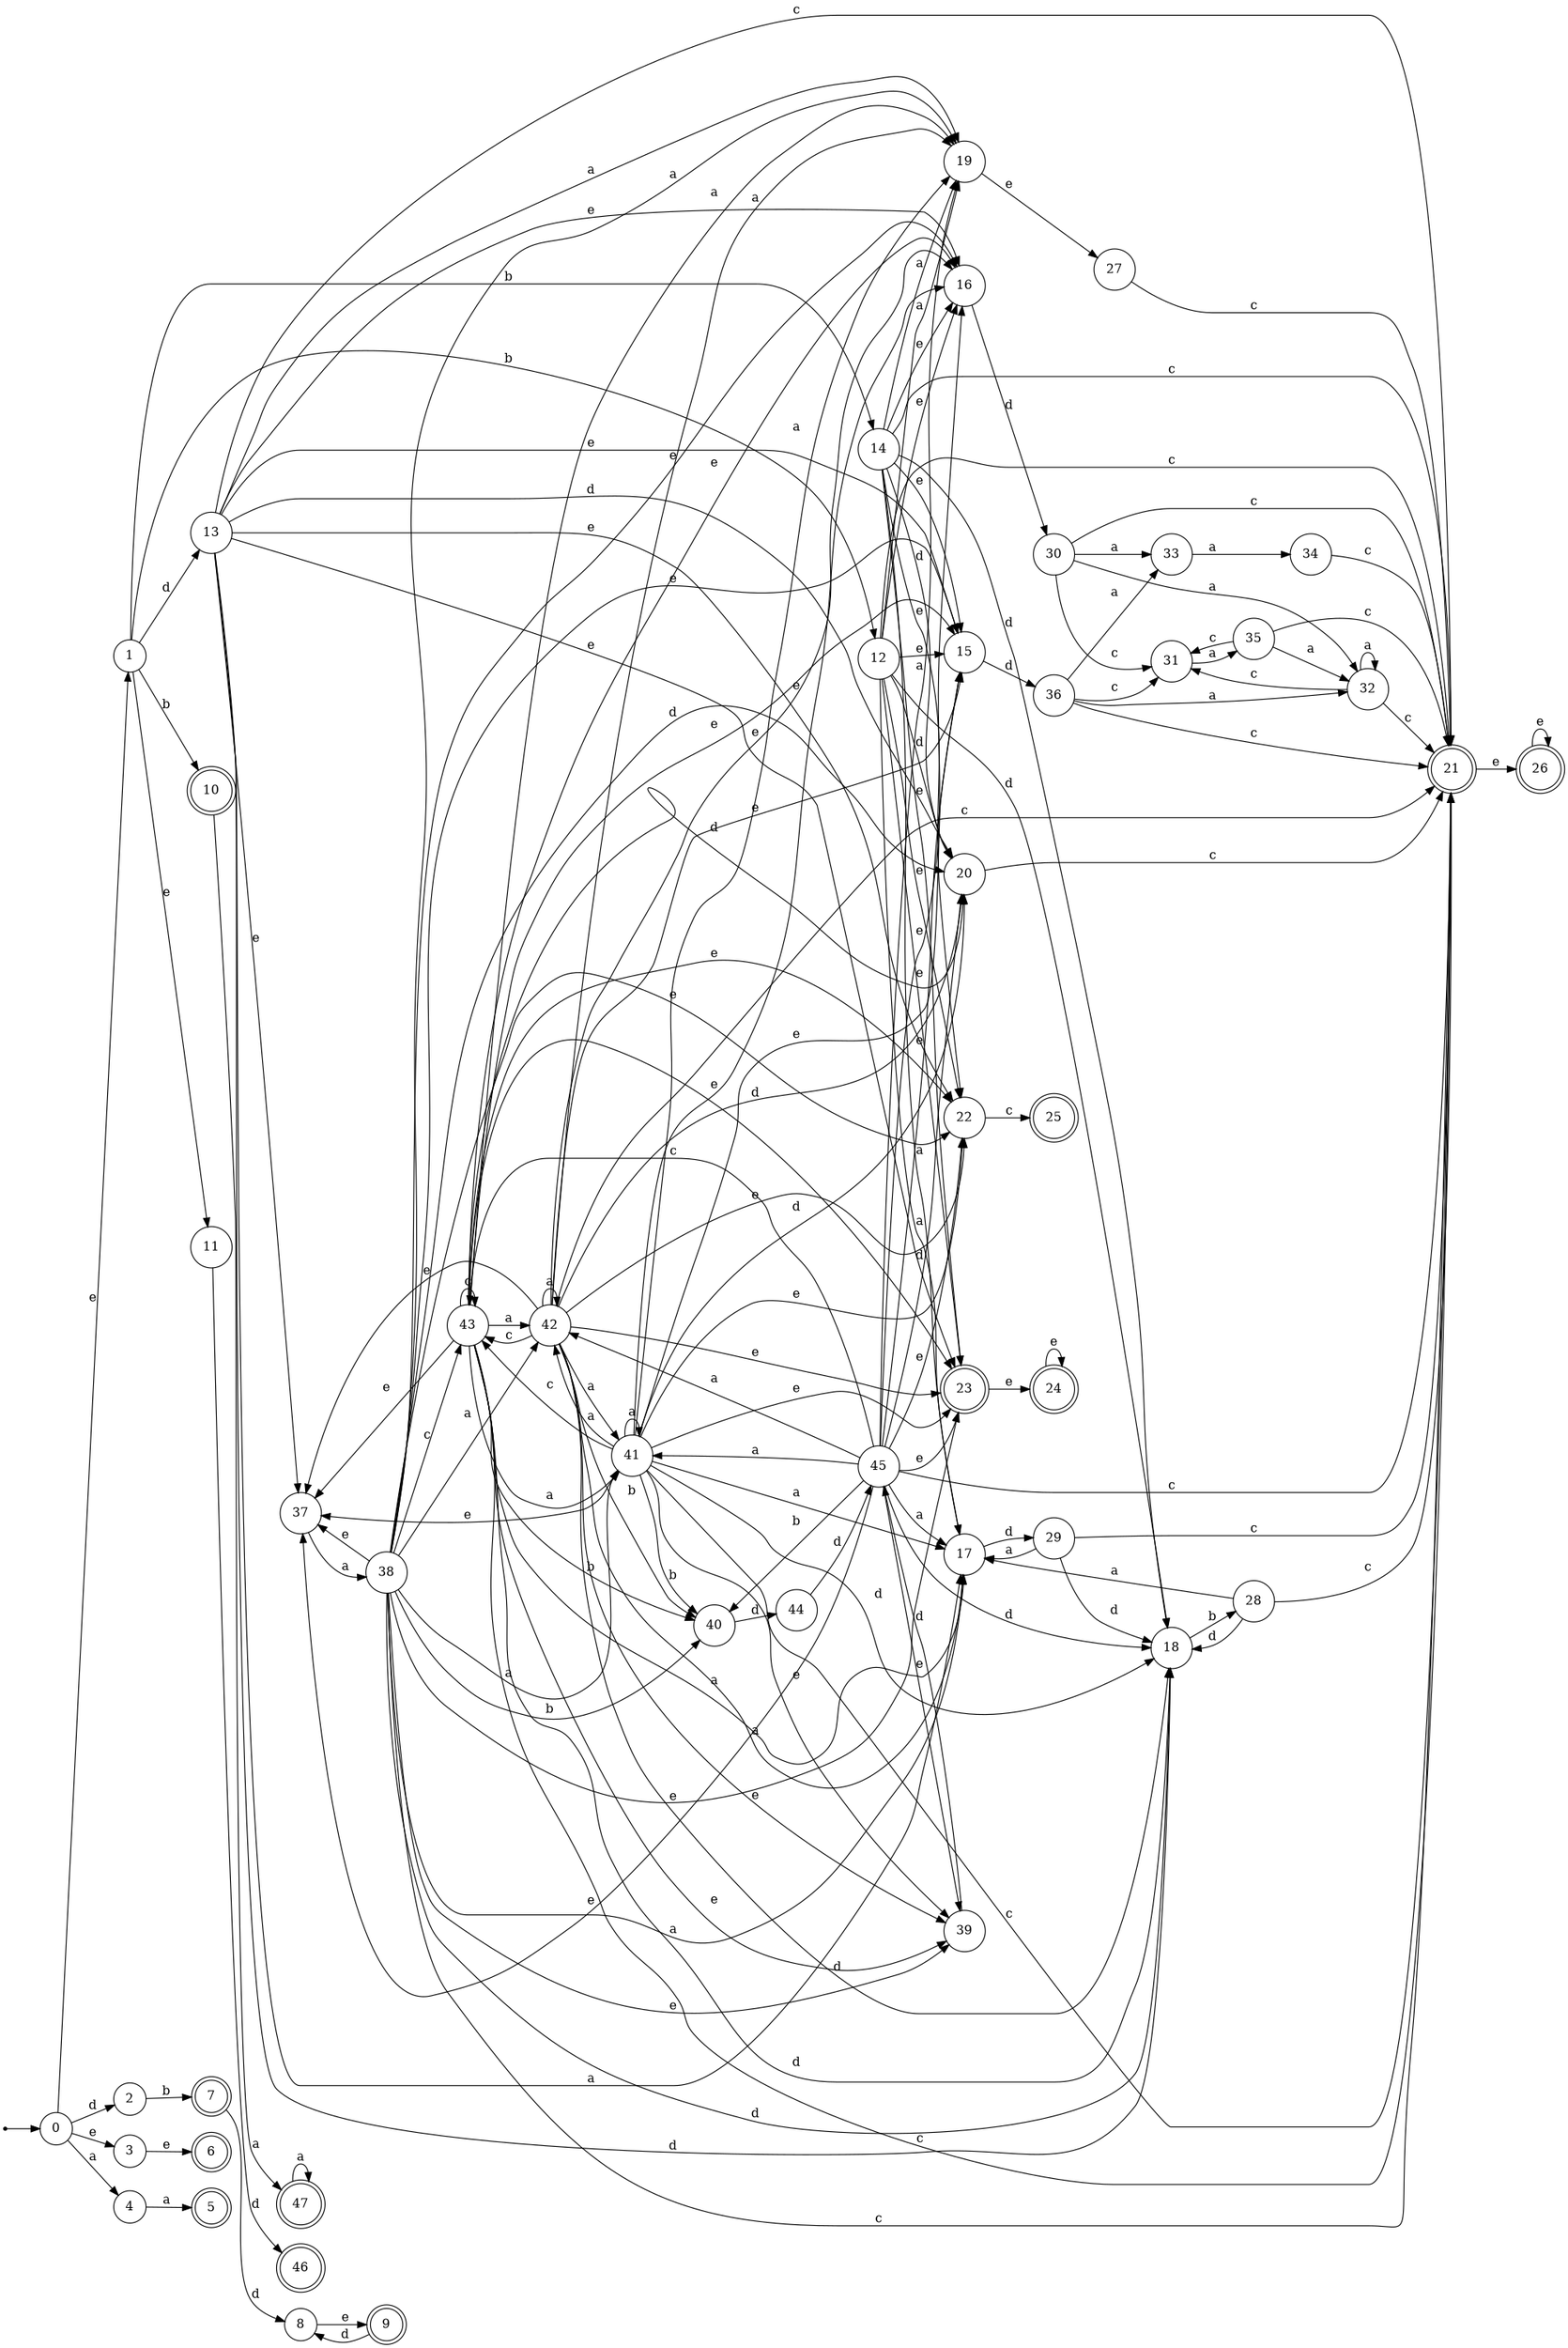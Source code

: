 digraph finite_state_machine {
rankdir=LR;
size="20,20";
node [shape = point]; "dummy0"
node [shape = circle]; "0";
"dummy0" -> "0";
node [shape = circle]; "1";
node [shape = circle]; "2";
node [shape = circle]; "3";
node [shape = circle]; "4";
node [shape = doublecircle]; "5";node [shape = doublecircle]; "6";node [shape = doublecircle]; "7";node [shape = circle]; "8";
node [shape = doublecircle]; "9";node [shape = doublecircle]; "10";node [shape = circle]; "11";
node [shape = circle]; "12";
node [shape = circle]; "13";
node [shape = circle]; "14";
node [shape = circle]; "15";
node [shape = circle]; "16";
node [shape = circle]; "17";
node [shape = circle]; "18";
node [shape = circle]; "19";
node [shape = circle]; "20";
node [shape = doublecircle]; "21";node [shape = circle]; "22";
node [shape = doublecircle]; "23";node [shape = doublecircle]; "24";node [shape = doublecircle]; "25";node [shape = doublecircle]; "26";node [shape = circle]; "27";
node [shape = circle]; "28";
node [shape = circle]; "29";
node [shape = circle]; "30";
node [shape = circle]; "31";
node [shape = circle]; "32";
node [shape = circle]; "33";
node [shape = circle]; "34";
node [shape = circle]; "35";
node [shape = circle]; "36";
node [shape = circle]; "37";
node [shape = circle]; "38";
node [shape = circle]; "39";
node [shape = circle]; "40";
node [shape = circle]; "41";
node [shape = circle]; "42";
node [shape = circle]; "43";
node [shape = circle]; "44";
node [shape = circle]; "45";
node [shape = doublecircle]; "46";node [shape = doublecircle]; "47";"0" -> "1" [label = "e"];
 "0" -> "3" [label = "e"];
 "0" -> "2" [label = "d"];
 "0" -> "4" [label = "a"];
 "4" -> "5" [label = "a"];
 "3" -> "6" [label = "e"];
 "2" -> "7" [label = "b"];
 "7" -> "8" [label = "d"];
 "8" -> "9" [label = "e"];
 "9" -> "8" [label = "d"];
 "1" -> "10" [label = "b"];
 "1" -> "12" [label = "b"];
 "1" -> "14" [label = "b"];
 "1" -> "11" [label = "e"];
 "1" -> "13" [label = "d"];
 "14" -> "16" [label = "e"];
 "14" -> "23" [label = "e"];
 "14" -> "22" [label = "e"];
 "14" -> "15" [label = "e"];
 "14" -> "17" [label = "a"];
 "14" -> "19" [label = "a"];
 "14" -> "18" [label = "d"];
 "14" -> "20" [label = "d"];
 "14" -> "21" [label = "c"];
 "23" -> "24" [label = "e"];
 "24" -> "24" [label = "e"];
 "22" -> "25" [label = "c"];
 "21" -> "26" [label = "e"];
 "26" -> "26" [label = "e"];
 "20" -> "21" [label = "c"];
 "19" -> "27" [label = "e"];
 "27" -> "21" [label = "c"];
 "18" -> "28" [label = "b"];
 "28" -> "18" [label = "d"];
 "28" -> "17" [label = "a"];
 "28" -> "21" [label = "c"];
 "17" -> "29" [label = "d"];
 "29" -> "17" [label = "a"];
 "29" -> "18" [label = "d"];
 "29" -> "21" [label = "c"];
 "16" -> "30" [label = "d"];
 "30" -> "21" [label = "c"];
 "30" -> "31" [label = "c"];
 "30" -> "32" [label = "a"];
 "30" -> "33" [label = "a"];
 "33" -> "34" [label = "a"];
 "34" -> "21" [label = "c"];
 "32" -> "32" [label = "a"];
 "32" -> "21" [label = "c"];
 "32" -> "31" [label = "c"];
 "31" -> "35" [label = "a"];
 "35" -> "21" [label = "c"];
 "35" -> "31" [label = "c"];
 "35" -> "32" [label = "a"];
 "15" -> "36" [label = "d"];
 "36" -> "21" [label = "c"];
 "36" -> "31" [label = "c"];
 "36" -> "32" [label = "a"];
 "36" -> "33" [label = "a"];
 "13" -> "16" [label = "e"];
 "13" -> "37" [label = "e"];
 "13" -> "22" [label = "e"];
 "13" -> "23" [label = "e"];
 "13" -> "15" [label = "e"];
 "13" -> "17" [label = "a"];
 "13" -> "19" [label = "a"];
 "13" -> "18" [label = "d"];
 "13" -> "20" [label = "d"];
 "13" -> "21" [label = "c"];
 "37" -> "38" [label = "a"];
 "38" -> "16" [label = "e"];
 "38" -> "23" [label = "e"];
 "38" -> "37" [label = "e"];
 "38" -> "22" [label = "e"];
 "38" -> "39" [label = "e"];
 "38" -> "15" [label = "e"];
 "38" -> "40" [label = "b"];
 "38" -> "41" [label = "a"];
 "38" -> "42" [label = "a"];
 "38" -> "19" [label = "a"];
 "38" -> "17" [label = "a"];
 "38" -> "43" [label = "c"];
 "38" -> "21" [label = "c"];
 "38" -> "18" [label = "d"];
 "38" -> "20" [label = "d"];
 "43" -> "43" [label = "c"];
 "43" -> "21" [label = "c"];
 "43" -> "41" [label = "a"];
 "43" -> "42" [label = "a"];
 "43" -> "19" [label = "a"];
 "43" -> "17" [label = "a"];
 "43" -> "16" [label = "e"];
 "43" -> "23" [label = "e"];
 "43" -> "37" [label = "e"];
 "43" -> "22" [label = "e"];
 "43" -> "39" [label = "e"];
 "43" -> "15" [label = "e"];
 "43" -> "40" [label = "b"];
 "43" -> "18" [label = "d"];
 "43" -> "20" [label = "d"];
 "42" -> "41" [label = "a"];
 "42" -> "42" [label = "a"];
 "42" -> "19" [label = "a"];
 "42" -> "17" [label = "a"];
 "42" -> "43" [label = "c"];
 "42" -> "21" [label = "c"];
 "42" -> "16" [label = "e"];
 "42" -> "23" [label = "e"];
 "42" -> "37" [label = "e"];
 "42" -> "22" [label = "e"];
 "42" -> "39" [label = "e"];
 "42" -> "15" [label = "e"];
 "42" -> "40" [label = "b"];
 "42" -> "18" [label = "d"];
 "42" -> "20" [label = "d"];
 "41" -> "41" [label = "a"];
 "41" -> "42" [label = "a"];
 "41" -> "19" [label = "a"];
 "41" -> "17" [label = "a"];
 "41" -> "43" [label = "c"];
 "41" -> "21" [label = "c"];
 "41" -> "16" [label = "e"];
 "41" -> "23" [label = "e"];
 "41" -> "37" [label = "e"];
 "41" -> "22" [label = "e"];
 "41" -> "39" [label = "e"];
 "41" -> "15" [label = "e"];
 "41" -> "40" [label = "b"];
 "41" -> "18" [label = "d"];
 "41" -> "20" [label = "d"];
 "40" -> "44" [label = "d"];
 "44" -> "45" [label = "d"];
 "45" -> "16" [label = "e"];
 "45" -> "23" [label = "e"];
 "45" -> "37" [label = "e"];
 "45" -> "22" [label = "e"];
 "45" -> "39" [label = "e"];
 "45" -> "15" [label = "e"];
 "45" -> "40" [label = "b"];
 "45" -> "41" [label = "a"];
 "45" -> "42" [label = "a"];
 "45" -> "19" [label = "a"];
 "45" -> "17" [label = "a"];
 "45" -> "43" [label = "c"];
 "45" -> "21" [label = "c"];
 "45" -> "18" [label = "d"];
 "45" -> "20" [label = "d"];
 "39" -> "45" [label = "d"];
 "12" -> "16" [label = "e"];
 "12" -> "23" [label = "e"];
 "12" -> "22" [label = "e"];
 "12" -> "15" [label = "e"];
 "12" -> "17" [label = "a"];
 "12" -> "19" [label = "a"];
 "12" -> "18" [label = "d"];
 "12" -> "20" [label = "d"];
 "12" -> "21" [label = "c"];
 "11" -> "46" [label = "d"];
 "10" -> "47" [label = "a"];
 "47" -> "47" [label = "a"];
 }
